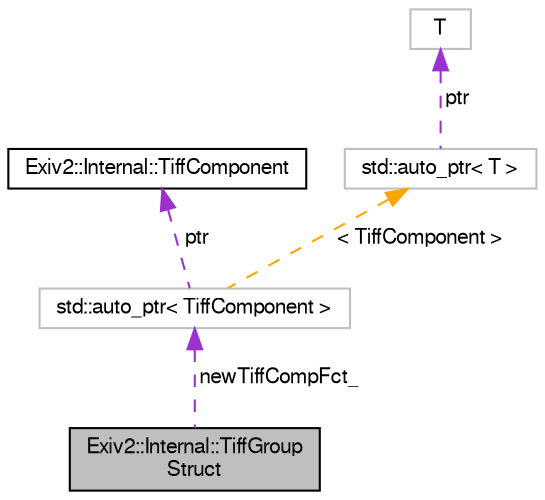 digraph "Exiv2::Internal::TiffGroupStruct"
{
  edge [fontname="FreeSans",fontsize="10",labelfontname="FreeSans",labelfontsize="10"];
  node [fontname="FreeSans",fontsize="10",shape=record];
  Node1 [label="Exiv2::Internal::TiffGroup\lStruct",height=0.2,width=0.4,color="black", fillcolor="grey75", style="filled" fontcolor="black"];
  Node2 -> Node1 [dir="back",color="darkorchid3",fontsize="10",style="dashed",label=" newTiffCompFct_" ,fontname="FreeSans"];
  Node2 [label="std::auto_ptr\< TiffComponent \>",height=0.2,width=0.4,color="grey75", fillcolor="white", style="filled"];
  Node3 -> Node2 [dir="back",color="darkorchid3",fontsize="10",style="dashed",label=" ptr" ,fontname="FreeSans"];
  Node3 [label="Exiv2::Internal::TiffComponent",height=0.2,width=0.4,color="black", fillcolor="white", style="filled",URL="$classExiv2_1_1Internal_1_1TiffComponent.html",tooltip="Interface class for components of a TIFF directory hierarchy (Composite pattern). Both TIFF directori..."];
  Node4 -> Node2 [dir="back",color="orange",fontsize="10",style="dashed",label=" \< TiffComponent \>" ,fontname="FreeSans"];
  Node4 [label="std::auto_ptr\< T \>",height=0.2,width=0.4,color="grey75", fillcolor="white", style="filled",tooltip="STL class. "];
  Node5 -> Node4 [dir="back",color="darkorchid3",fontsize="10",style="dashed",label=" ptr" ,fontname="FreeSans"];
  Node5 [label="T",height=0.2,width=0.4,color="grey75", fillcolor="white", style="filled"];
}

